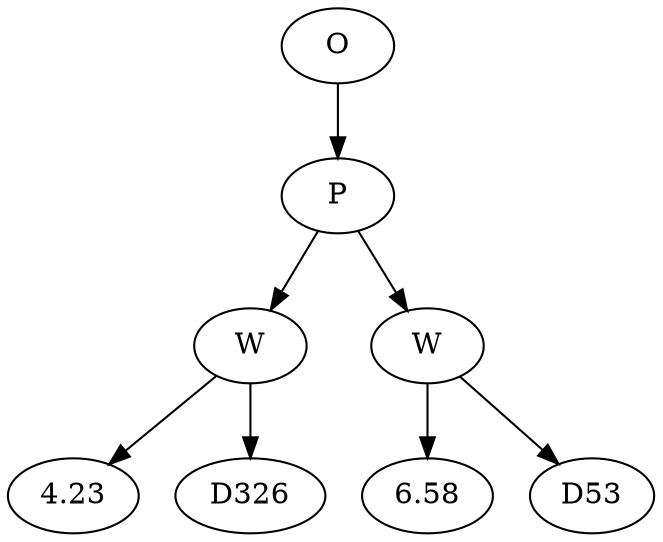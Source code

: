 // Tree
digraph {
	18051569 [label=O]
	18051570 [label=P]
	18051569 -> 18051570
	18051571 [label=W]
	18051570 -> 18051571
	18051572 [label=4.23]
	18051571 -> 18051572
	18051573 [label=D326]
	18051571 -> 18051573
	18051574 [label=W]
	18051570 -> 18051574
	18051575 [label=6.58]
	18051574 -> 18051575
	18051576 [label=D53]
	18051574 -> 18051576
}
